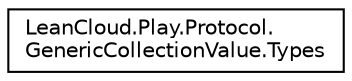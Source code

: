 digraph "Graphical Class Hierarchy"
{
  edge [fontname="Helvetica",fontsize="10",labelfontname="Helvetica",labelfontsize="10"];
  node [fontname="Helvetica",fontsize="10",shape=record];
  rankdir="LR";
  Node1 [label="LeanCloud.Play.Protocol.\lGenericCollectionValue.Types",height=0.2,width=0.4,color="black", fillcolor="white", style="filled",URL="$classLeanCloud_1_1Play_1_1Protocol_1_1GenericCollectionValue_1_1Types.htm",tooltip="Container for nested types declared in the GenericCollectionValue message type."];
}
